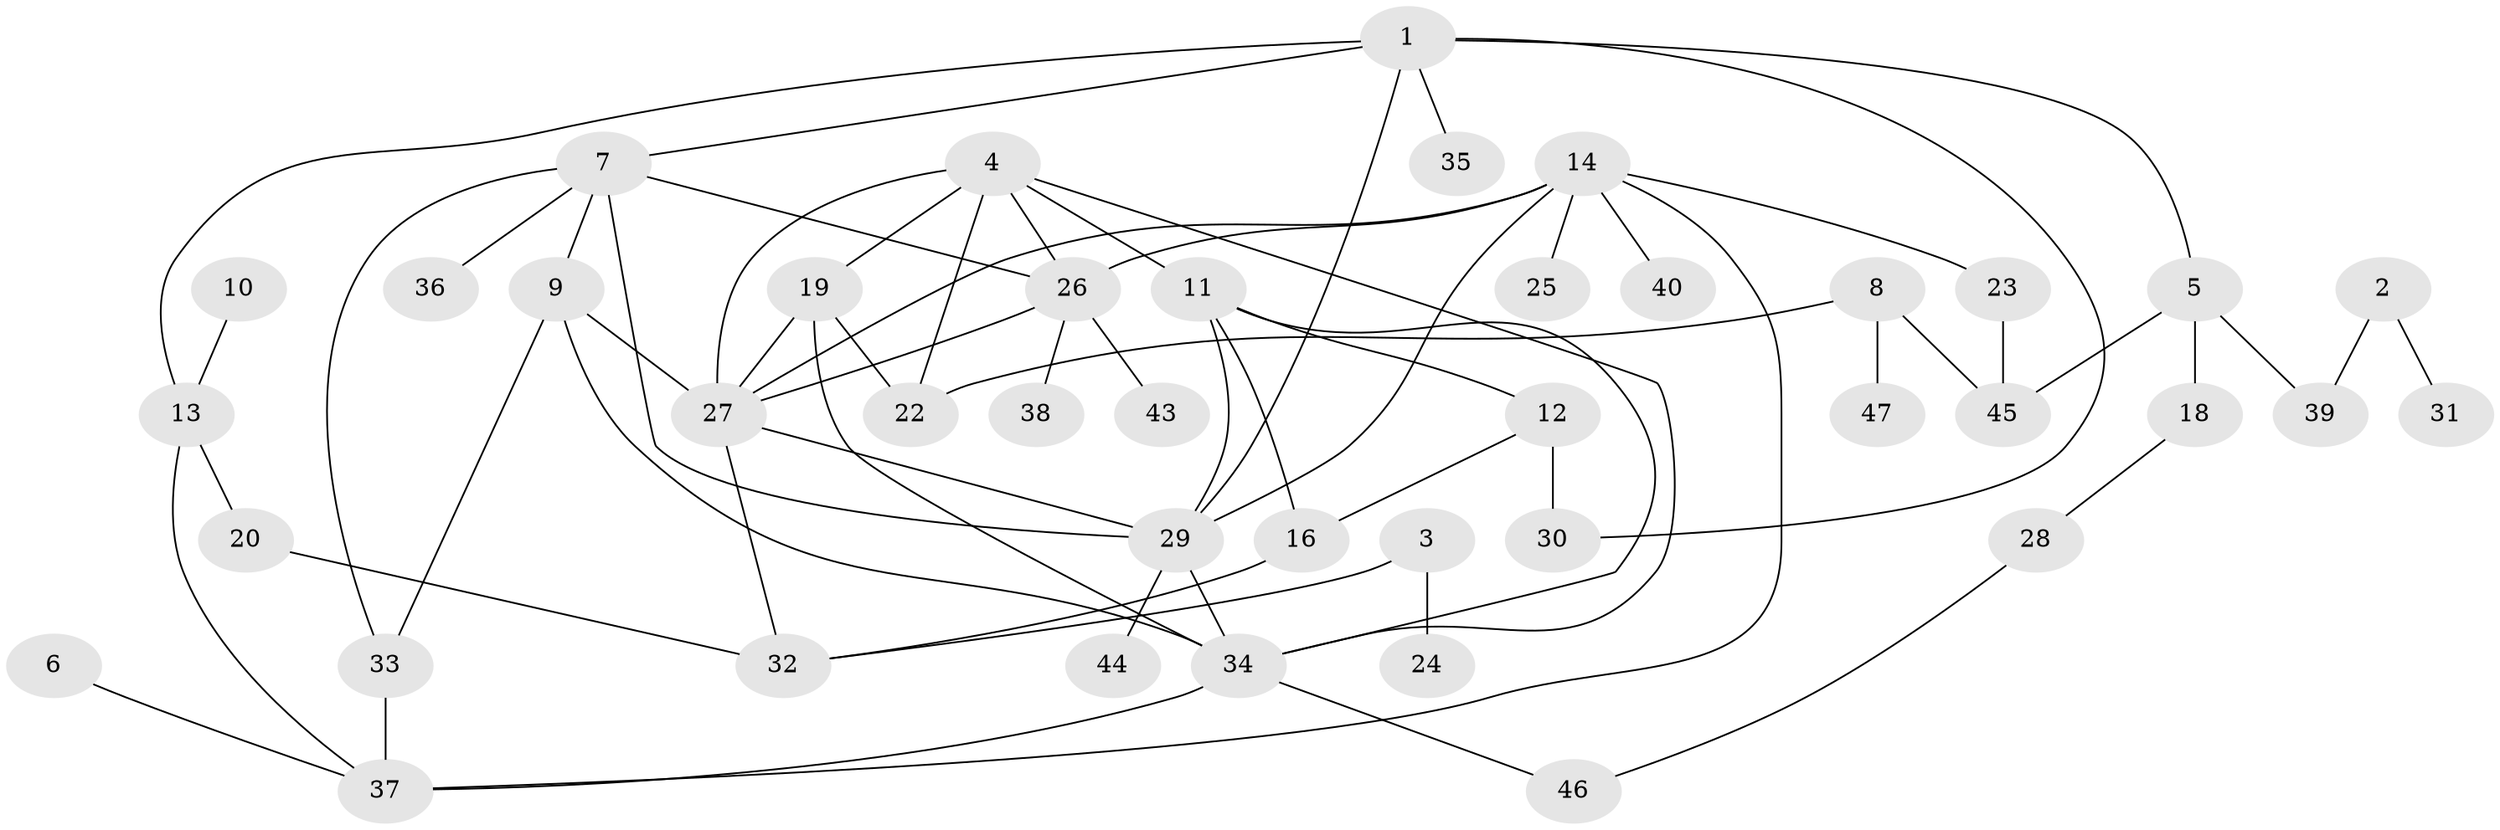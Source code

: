 // original degree distribution, {6: 0.03125, 1: 0.21875, 3: 0.1875, 2: 0.3333333333333333, 5: 0.07291666666666667, 4: 0.08333333333333333, 8: 0.010416666666666666, 0: 0.0625}
// Generated by graph-tools (version 1.1) at 2025/33/03/09/25 02:33:56]
// undirected, 42 vertices, 65 edges
graph export_dot {
graph [start="1"]
  node [color=gray90,style=filled];
  1;
  2;
  3;
  4;
  5;
  6;
  7;
  8;
  9;
  10;
  11;
  12;
  13;
  14;
  16;
  18;
  19;
  20;
  22;
  23;
  24;
  25;
  26;
  27;
  28;
  29;
  30;
  31;
  32;
  33;
  34;
  35;
  36;
  37;
  38;
  39;
  40;
  43;
  44;
  45;
  46;
  47;
  1 -- 5 [weight=1.0];
  1 -- 7 [weight=1.0];
  1 -- 13 [weight=1.0];
  1 -- 29 [weight=1.0];
  1 -- 30 [weight=1.0];
  1 -- 35 [weight=1.0];
  2 -- 31 [weight=1.0];
  2 -- 39 [weight=1.0];
  3 -- 24 [weight=1.0];
  3 -- 32 [weight=1.0];
  4 -- 11 [weight=1.0];
  4 -- 19 [weight=1.0];
  4 -- 22 [weight=1.0];
  4 -- 26 [weight=1.0];
  4 -- 27 [weight=1.0];
  4 -- 34 [weight=1.0];
  5 -- 18 [weight=1.0];
  5 -- 39 [weight=1.0];
  5 -- 45 [weight=1.0];
  6 -- 37 [weight=1.0];
  7 -- 9 [weight=1.0];
  7 -- 26 [weight=1.0];
  7 -- 29 [weight=1.0];
  7 -- 33 [weight=1.0];
  7 -- 36 [weight=1.0];
  8 -- 22 [weight=1.0];
  8 -- 45 [weight=1.0];
  8 -- 47 [weight=1.0];
  9 -- 27 [weight=1.0];
  9 -- 33 [weight=1.0];
  9 -- 34 [weight=1.0];
  10 -- 13 [weight=1.0];
  11 -- 12 [weight=1.0];
  11 -- 16 [weight=1.0];
  11 -- 29 [weight=1.0];
  11 -- 34 [weight=1.0];
  12 -- 16 [weight=1.0];
  12 -- 30 [weight=1.0];
  13 -- 20 [weight=1.0];
  13 -- 37 [weight=1.0];
  14 -- 23 [weight=1.0];
  14 -- 25 [weight=1.0];
  14 -- 26 [weight=1.0];
  14 -- 27 [weight=1.0];
  14 -- 29 [weight=1.0];
  14 -- 37 [weight=1.0];
  14 -- 40 [weight=1.0];
  16 -- 32 [weight=1.0];
  18 -- 28 [weight=1.0];
  19 -- 22 [weight=1.0];
  19 -- 27 [weight=1.0];
  19 -- 34 [weight=1.0];
  20 -- 32 [weight=1.0];
  23 -- 45 [weight=1.0];
  26 -- 27 [weight=2.0];
  26 -- 38 [weight=1.0];
  26 -- 43 [weight=1.0];
  27 -- 29 [weight=1.0];
  27 -- 32 [weight=1.0];
  28 -- 46 [weight=1.0];
  29 -- 34 [weight=1.0];
  29 -- 44 [weight=1.0];
  33 -- 37 [weight=2.0];
  34 -- 37 [weight=1.0];
  34 -- 46 [weight=1.0];
}
